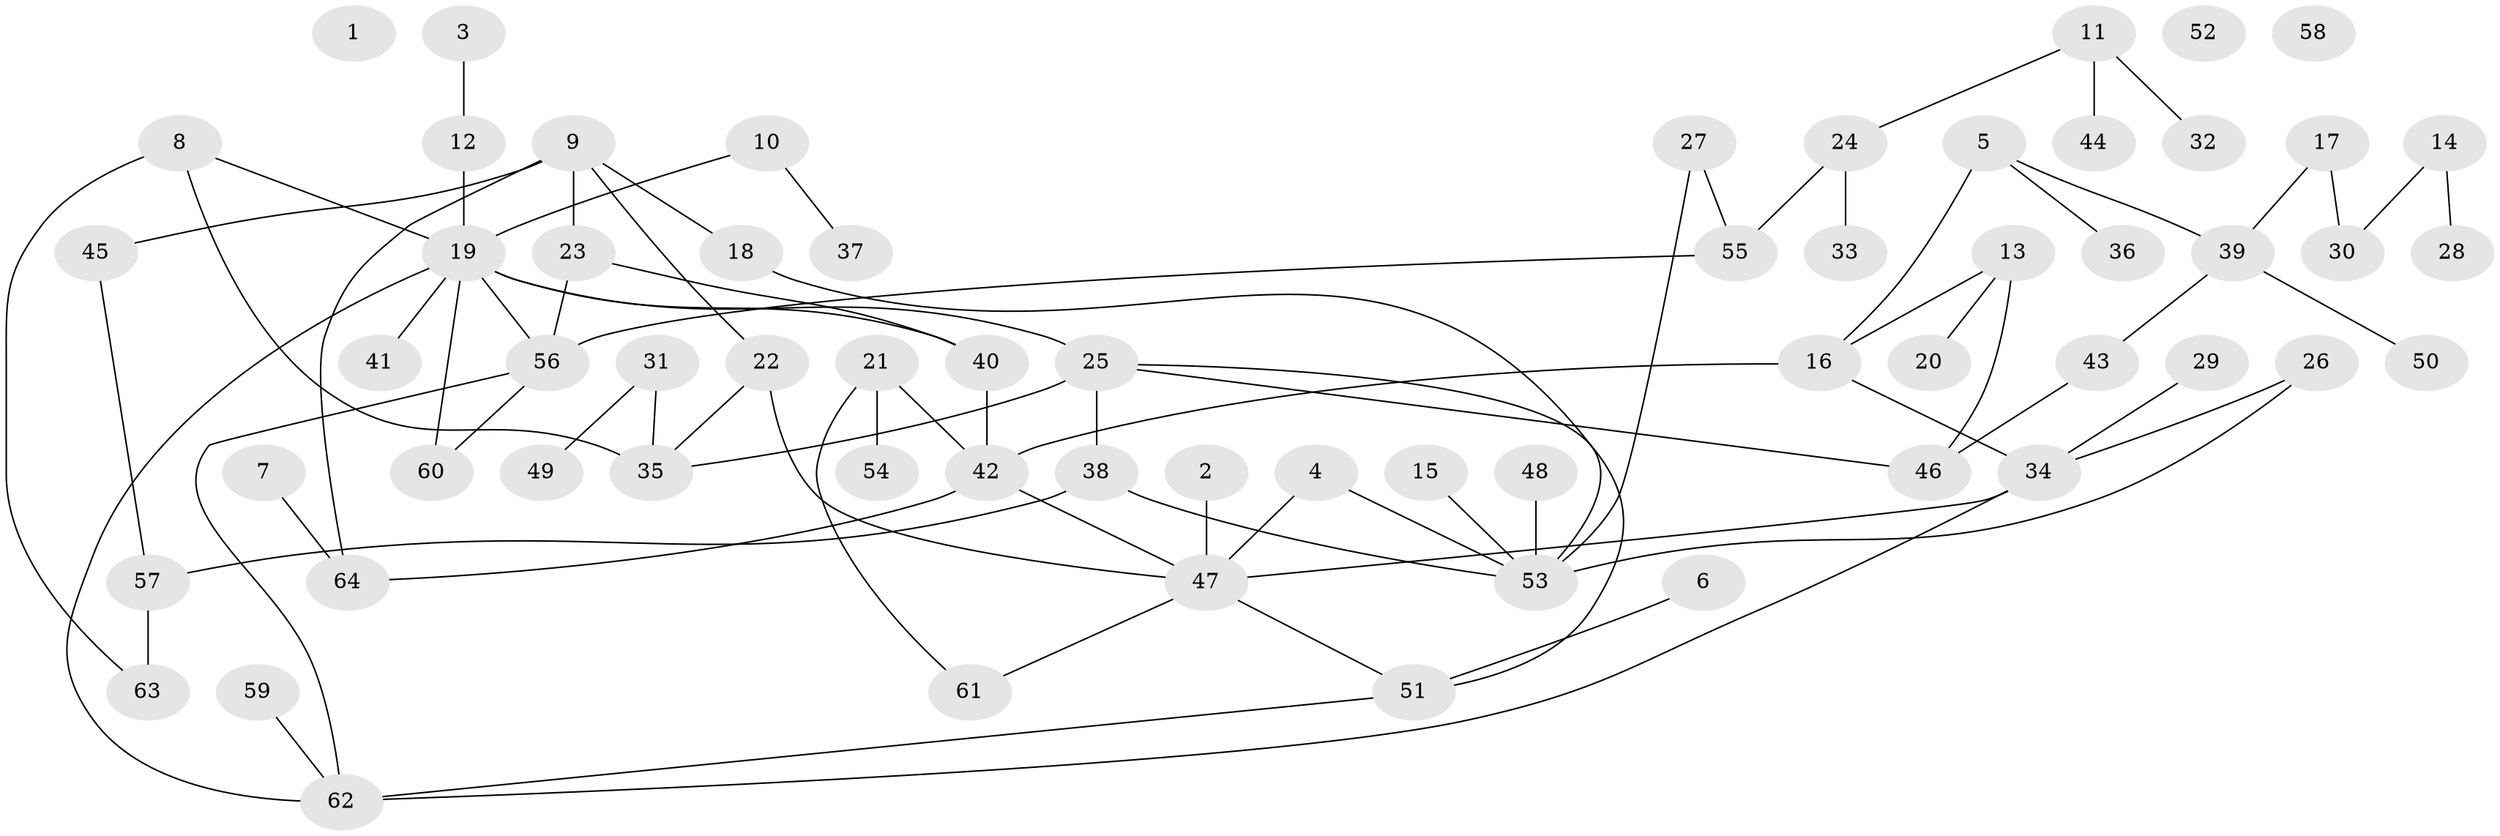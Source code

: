 // Generated by graph-tools (version 1.1) at 2025/25/03/09/25 03:25:22]
// undirected, 64 vertices, 80 edges
graph export_dot {
graph [start="1"]
  node [color=gray90,style=filled];
  1;
  2;
  3;
  4;
  5;
  6;
  7;
  8;
  9;
  10;
  11;
  12;
  13;
  14;
  15;
  16;
  17;
  18;
  19;
  20;
  21;
  22;
  23;
  24;
  25;
  26;
  27;
  28;
  29;
  30;
  31;
  32;
  33;
  34;
  35;
  36;
  37;
  38;
  39;
  40;
  41;
  42;
  43;
  44;
  45;
  46;
  47;
  48;
  49;
  50;
  51;
  52;
  53;
  54;
  55;
  56;
  57;
  58;
  59;
  60;
  61;
  62;
  63;
  64;
  2 -- 47;
  3 -- 12;
  4 -- 47;
  4 -- 53;
  5 -- 16;
  5 -- 36;
  5 -- 39;
  6 -- 51;
  7 -- 64;
  8 -- 19;
  8 -- 35;
  8 -- 63;
  9 -- 18;
  9 -- 22;
  9 -- 23;
  9 -- 45;
  9 -- 64;
  10 -- 19;
  10 -- 37;
  11 -- 24;
  11 -- 32;
  11 -- 44;
  12 -- 19;
  13 -- 16;
  13 -- 20;
  13 -- 46;
  14 -- 28;
  14 -- 30;
  15 -- 53;
  16 -- 34;
  16 -- 42;
  17 -- 30;
  17 -- 39;
  18 -- 53;
  19 -- 25;
  19 -- 40;
  19 -- 41;
  19 -- 56;
  19 -- 60;
  19 -- 62;
  21 -- 42;
  21 -- 54;
  21 -- 61;
  22 -- 35;
  22 -- 47;
  23 -- 40;
  23 -- 56;
  24 -- 33;
  24 -- 55;
  25 -- 35;
  25 -- 38;
  25 -- 46;
  25 -- 51;
  26 -- 34;
  26 -- 53;
  27 -- 53;
  27 -- 55;
  29 -- 34;
  31 -- 35;
  31 -- 49;
  34 -- 47;
  34 -- 62;
  38 -- 53;
  38 -- 57;
  39 -- 43;
  39 -- 50;
  40 -- 42;
  42 -- 47;
  42 -- 64;
  43 -- 46;
  45 -- 57;
  47 -- 51;
  47 -- 61;
  48 -- 53;
  51 -- 62;
  55 -- 56;
  56 -- 60;
  56 -- 62;
  57 -- 63;
  59 -- 62;
}
